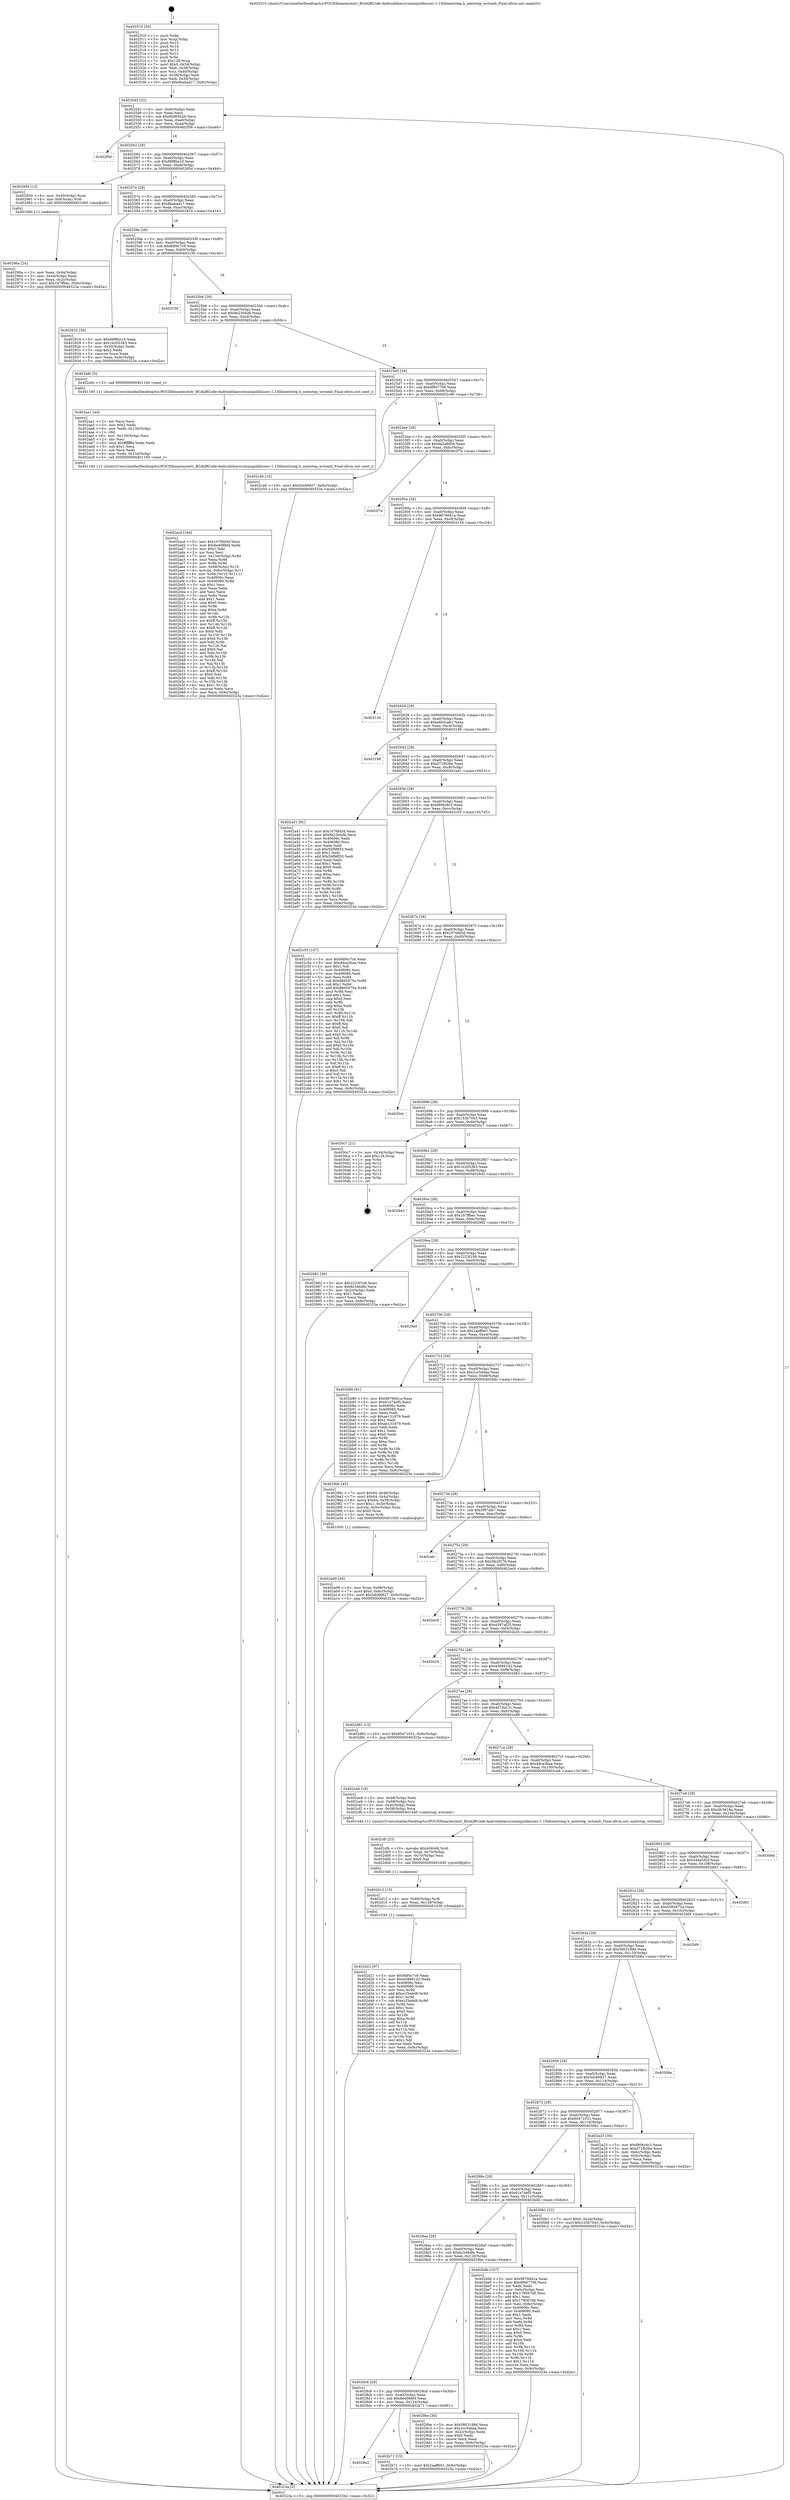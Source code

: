 digraph "0x402510" {
  label = "0x402510 (/mnt/c/Users/mathe/Desktop/tcc/POCII/binaries/extr_BGAQRCode-Androidzbarsrcmainjnilibiconv-1.15libnextstep.h_nextstep_wctomb_Final-ollvm.out::main(0))"
  labelloc = "t"
  node[shape=record]

  Entry [label="",width=0.3,height=0.3,shape=circle,fillcolor=black,style=filled]
  "0x402542" [label="{
     0x402542 [32]\l
     | [instrs]\l
     &nbsp;&nbsp;0x402542 \<+6\>: mov -0x9c(%rbp),%eax\l
     &nbsp;&nbsp;0x402548 \<+2\>: mov %eax,%ecx\l
     &nbsp;&nbsp;0x40254a \<+6\>: sub $0x80d65b26,%ecx\l
     &nbsp;&nbsp;0x402550 \<+6\>: mov %eax,-0xa0(%rbp)\l
     &nbsp;&nbsp;0x402556 \<+6\>: mov %ecx,-0xa4(%rbp)\l
     &nbsp;&nbsp;0x40255c \<+6\>: je 0000000000402f56 \<main+0xa46\>\l
  }"]
  "0x402f56" [label="{
     0x402f56\l
  }", style=dashed]
  "0x402562" [label="{
     0x402562 [28]\l
     | [instrs]\l
     &nbsp;&nbsp;0x402562 \<+5\>: jmp 0000000000402567 \<main+0x57\>\l
     &nbsp;&nbsp;0x402567 \<+6\>: mov -0xa0(%rbp),%eax\l
     &nbsp;&nbsp;0x40256d \<+5\>: sub $0x88f8be10,%eax\l
     &nbsp;&nbsp;0x402572 \<+6\>: mov %eax,-0xa8(%rbp)\l
     &nbsp;&nbsp;0x402578 \<+6\>: je 000000000040295d \<main+0x44d\>\l
  }"]
  Exit [label="",width=0.3,height=0.3,shape=circle,fillcolor=black,style=filled,peripheries=2]
  "0x40295d" [label="{
     0x40295d [13]\l
     | [instrs]\l
     &nbsp;&nbsp;0x40295d \<+4\>: mov -0x40(%rbp),%rax\l
     &nbsp;&nbsp;0x402961 \<+4\>: mov 0x8(%rax),%rdi\l
     &nbsp;&nbsp;0x402965 \<+5\>: call 0000000000401060 \<atoi@plt\>\l
     | [calls]\l
     &nbsp;&nbsp;0x401060 \{1\} (unknown)\l
  }"]
  "0x40257e" [label="{
     0x40257e [28]\l
     | [instrs]\l
     &nbsp;&nbsp;0x40257e \<+5\>: jmp 0000000000402583 \<main+0x73\>\l
     &nbsp;&nbsp;0x402583 \<+6\>: mov -0xa0(%rbp),%eax\l
     &nbsp;&nbsp;0x402589 \<+5\>: sub $0x8babad17,%eax\l
     &nbsp;&nbsp;0x40258e \<+6\>: mov %eax,-0xac(%rbp)\l
     &nbsp;&nbsp;0x402594 \<+6\>: je 0000000000402924 \<main+0x414\>\l
  }"]
  "0x402d21" [label="{
     0x402d21 [97]\l
     | [instrs]\l
     &nbsp;&nbsp;0x402d21 \<+5\>: mov $0x8df4c7c9,%eax\l
     &nbsp;&nbsp;0x402d26 \<+5\>: mov $0x45889142,%edx\l
     &nbsp;&nbsp;0x402d2b \<+7\>: mov 0x40606c,%esi\l
     &nbsp;&nbsp;0x402d32 \<+8\>: mov 0x406080,%r8d\l
     &nbsp;&nbsp;0x402d3a \<+3\>: mov %esi,%r9d\l
     &nbsp;&nbsp;0x402d3d \<+7\>: add $0xe1f3a6d8,%r9d\l
     &nbsp;&nbsp;0x402d44 \<+4\>: sub $0x1,%r9d\l
     &nbsp;&nbsp;0x402d48 \<+7\>: sub $0xe1f3a6d8,%r9d\l
     &nbsp;&nbsp;0x402d4f \<+4\>: imul %r9d,%esi\l
     &nbsp;&nbsp;0x402d53 \<+3\>: and $0x1,%esi\l
     &nbsp;&nbsp;0x402d56 \<+3\>: cmp $0x0,%esi\l
     &nbsp;&nbsp;0x402d59 \<+4\>: sete %r10b\l
     &nbsp;&nbsp;0x402d5d \<+4\>: cmp $0xa,%r8d\l
     &nbsp;&nbsp;0x402d61 \<+4\>: setl %r11b\l
     &nbsp;&nbsp;0x402d65 \<+3\>: mov %r10b,%bl\l
     &nbsp;&nbsp;0x402d68 \<+3\>: and %r11b,%bl\l
     &nbsp;&nbsp;0x402d6b \<+3\>: xor %r11b,%r10b\l
     &nbsp;&nbsp;0x402d6e \<+3\>: or %r10b,%bl\l
     &nbsp;&nbsp;0x402d71 \<+3\>: test $0x1,%bl\l
     &nbsp;&nbsp;0x402d74 \<+3\>: cmovne %edx,%eax\l
     &nbsp;&nbsp;0x402d77 \<+6\>: mov %eax,-0x9c(%rbp)\l
     &nbsp;&nbsp;0x402d7d \<+5\>: jmp 000000000040323a \<main+0xd2a\>\l
  }"]
  "0x402924" [label="{
     0x402924 [30]\l
     | [instrs]\l
     &nbsp;&nbsp;0x402924 \<+5\>: mov $0x88f8be10,%eax\l
     &nbsp;&nbsp;0x402929 \<+5\>: mov $0x1b205383,%ecx\l
     &nbsp;&nbsp;0x40292e \<+3\>: mov -0x30(%rbp),%edx\l
     &nbsp;&nbsp;0x402931 \<+3\>: cmp $0x2,%edx\l
     &nbsp;&nbsp;0x402934 \<+3\>: cmovne %ecx,%eax\l
     &nbsp;&nbsp;0x402937 \<+6\>: mov %eax,-0x9c(%rbp)\l
     &nbsp;&nbsp;0x40293d \<+5\>: jmp 000000000040323a \<main+0xd2a\>\l
  }"]
  "0x40259a" [label="{
     0x40259a [28]\l
     | [instrs]\l
     &nbsp;&nbsp;0x40259a \<+5\>: jmp 000000000040259f \<main+0x8f\>\l
     &nbsp;&nbsp;0x40259f \<+6\>: mov -0xa0(%rbp),%eax\l
     &nbsp;&nbsp;0x4025a5 \<+5\>: sub $0x8df4c7c9,%eax\l
     &nbsp;&nbsp;0x4025aa \<+6\>: mov %eax,-0xb0(%rbp)\l
     &nbsp;&nbsp;0x4025b0 \<+6\>: je 0000000000403150 \<main+0xc40\>\l
  }"]
  "0x40323a" [label="{
     0x40323a [5]\l
     | [instrs]\l
     &nbsp;&nbsp;0x40323a \<+5\>: jmp 0000000000402542 \<main+0x32\>\l
  }"]
  "0x402510" [label="{
     0x402510 [50]\l
     | [instrs]\l
     &nbsp;&nbsp;0x402510 \<+1\>: push %rbp\l
     &nbsp;&nbsp;0x402511 \<+3\>: mov %rsp,%rbp\l
     &nbsp;&nbsp;0x402514 \<+2\>: push %r15\l
     &nbsp;&nbsp;0x402516 \<+2\>: push %r14\l
     &nbsp;&nbsp;0x402518 \<+2\>: push %r13\l
     &nbsp;&nbsp;0x40251a \<+2\>: push %r12\l
     &nbsp;&nbsp;0x40251c \<+1\>: push %rbx\l
     &nbsp;&nbsp;0x40251d \<+7\>: sub $0x128,%rsp\l
     &nbsp;&nbsp;0x402524 \<+7\>: movl $0x0,-0x34(%rbp)\l
     &nbsp;&nbsp;0x40252b \<+3\>: mov %edi,-0x38(%rbp)\l
     &nbsp;&nbsp;0x40252e \<+4\>: mov %rsi,-0x40(%rbp)\l
     &nbsp;&nbsp;0x402532 \<+3\>: mov -0x38(%rbp),%edi\l
     &nbsp;&nbsp;0x402535 \<+3\>: mov %edi,-0x30(%rbp)\l
     &nbsp;&nbsp;0x402538 \<+10\>: movl $0x8babad17,-0x9c(%rbp)\l
  }"]
  "0x40296a" [label="{
     0x40296a [24]\l
     | [instrs]\l
     &nbsp;&nbsp;0x40296a \<+3\>: mov %eax,-0x44(%rbp)\l
     &nbsp;&nbsp;0x40296d \<+3\>: mov -0x44(%rbp),%eax\l
     &nbsp;&nbsp;0x402970 \<+3\>: mov %eax,-0x2c(%rbp)\l
     &nbsp;&nbsp;0x402973 \<+10\>: movl $0x1b7ffbec,-0x9c(%rbp)\l
     &nbsp;&nbsp;0x40297d \<+5\>: jmp 000000000040323a \<main+0xd2a\>\l
  }"]
  "0x402d12" [label="{
     0x402d12 [15]\l
     | [instrs]\l
     &nbsp;&nbsp;0x402d12 \<+4\>: mov -0x68(%rbp),%rdi\l
     &nbsp;&nbsp;0x402d16 \<+6\>: mov %eax,-0x138(%rbp)\l
     &nbsp;&nbsp;0x402d1c \<+5\>: call 0000000000401030 \<free@plt\>\l
     | [calls]\l
     &nbsp;&nbsp;0x401030 \{1\} (unknown)\l
  }"]
  "0x403150" [label="{
     0x403150\l
  }", style=dashed]
  "0x4025b6" [label="{
     0x4025b6 [28]\l
     | [instrs]\l
     &nbsp;&nbsp;0x4025b6 \<+5\>: jmp 00000000004025bb \<main+0xab\>\l
     &nbsp;&nbsp;0x4025bb \<+6\>: mov -0xa0(%rbp),%eax\l
     &nbsp;&nbsp;0x4025c1 \<+5\>: sub $0x8e2304db,%eax\l
     &nbsp;&nbsp;0x4025c6 \<+6\>: mov %eax,-0xb4(%rbp)\l
     &nbsp;&nbsp;0x4025cc \<+6\>: je 0000000000402a9c \<main+0x58c\>\l
  }"]
  "0x402cfb" [label="{
     0x402cfb [23]\l
     | [instrs]\l
     &nbsp;&nbsp;0x402cfb \<+10\>: movabs $0x4040d6,%rdi\l
     &nbsp;&nbsp;0x402d05 \<+3\>: mov %eax,-0x70(%rbp)\l
     &nbsp;&nbsp;0x402d08 \<+3\>: mov -0x70(%rbp),%esi\l
     &nbsp;&nbsp;0x402d0b \<+2\>: mov $0x0,%al\l
     &nbsp;&nbsp;0x402d0d \<+5\>: call 0000000000401040 \<printf@plt\>\l
     | [calls]\l
     &nbsp;&nbsp;0x401040 \{1\} (unknown)\l
  }"]
  "0x402a9c" [label="{
     0x402a9c [5]\l
     | [instrs]\l
     &nbsp;&nbsp;0x402a9c \<+5\>: call 0000000000401160 \<next_i\>\l
     | [calls]\l
     &nbsp;&nbsp;0x401160 \{1\} (/mnt/c/Users/mathe/Desktop/tcc/POCII/binaries/extr_BGAQRCode-Androidzbarsrcmainjnilibiconv-1.15libnextstep.h_nextstep_wctomb_Final-ollvm.out::next_i)\l
  }"]
  "0x4025d2" [label="{
     0x4025d2 [28]\l
     | [instrs]\l
     &nbsp;&nbsp;0x4025d2 \<+5\>: jmp 00000000004025d7 \<main+0xc7\>\l
     &nbsp;&nbsp;0x4025d7 \<+6\>: mov -0xa0(%rbp),%eax\l
     &nbsp;&nbsp;0x4025dd \<+5\>: sub $0x8f9d7706,%eax\l
     &nbsp;&nbsp;0x4025e2 \<+6\>: mov %eax,-0xb8(%rbp)\l
     &nbsp;&nbsp;0x4025e8 \<+6\>: je 0000000000402c46 \<main+0x736\>\l
  }"]
  "0x4028e2" [label="{
     0x4028e2\l
  }", style=dashed]
  "0x402c46" [label="{
     0x402c46 [15]\l
     | [instrs]\l
     &nbsp;&nbsp;0x402c46 \<+10\>: movl $0x5dc66827,-0x9c(%rbp)\l
     &nbsp;&nbsp;0x402c50 \<+5\>: jmp 000000000040323a \<main+0xd2a\>\l
  }"]
  "0x4025ee" [label="{
     0x4025ee [28]\l
     | [instrs]\l
     &nbsp;&nbsp;0x4025ee \<+5\>: jmp 00000000004025f3 \<main+0xe3\>\l
     &nbsp;&nbsp;0x4025f3 \<+6\>: mov -0xa0(%rbp),%eax\l
     &nbsp;&nbsp;0x4025f9 \<+5\>: sub $0x942a8950,%eax\l
     &nbsp;&nbsp;0x4025fe \<+6\>: mov %eax,-0xbc(%rbp)\l
     &nbsp;&nbsp;0x402604 \<+6\>: je 0000000000402f7e \<main+0xa6e\>\l
  }"]
  "0x402b71" [label="{
     0x402b71 [15]\l
     | [instrs]\l
     &nbsp;&nbsp;0x402b71 \<+10\>: movl $0x2aaffb01,-0x9c(%rbp)\l
     &nbsp;&nbsp;0x402b7b \<+5\>: jmp 000000000040323a \<main+0xd2a\>\l
  }"]
  "0x402f7e" [label="{
     0x402f7e\l
  }", style=dashed]
  "0x40260a" [label="{
     0x40260a [28]\l
     | [instrs]\l
     &nbsp;&nbsp;0x40260a \<+5\>: jmp 000000000040260f \<main+0xff\>\l
     &nbsp;&nbsp;0x40260f \<+6\>: mov -0xa0(%rbp),%eax\l
     &nbsp;&nbsp;0x402615 \<+5\>: sub $0x9879d41a,%eax\l
     &nbsp;&nbsp;0x40261a \<+6\>: mov %eax,-0xc0(%rbp)\l
     &nbsp;&nbsp;0x402620 \<+6\>: je 0000000000403134 \<main+0xc24\>\l
  }"]
  "0x402acd" [label="{
     0x402acd [164]\l
     | [instrs]\l
     &nbsp;&nbsp;0x402acd \<+5\>: mov $0x1076fd3d,%ecx\l
     &nbsp;&nbsp;0x402ad2 \<+5\>: mov $0x6e408fd4,%edx\l
     &nbsp;&nbsp;0x402ad7 \<+3\>: mov $0x1,%dil\l
     &nbsp;&nbsp;0x402ada \<+2\>: xor %esi,%esi\l
     &nbsp;&nbsp;0x402adc \<+7\>: mov -0x134(%rbp),%r8d\l
     &nbsp;&nbsp;0x402ae3 \<+4\>: imul %eax,%r8d\l
     &nbsp;&nbsp;0x402ae7 \<+3\>: mov %r8b,%r9b\l
     &nbsp;&nbsp;0x402aea \<+4\>: mov -0x68(%rbp),%r10\l
     &nbsp;&nbsp;0x402aee \<+4\>: movslq -0x6c(%rbp),%r11\l
     &nbsp;&nbsp;0x402af2 \<+4\>: mov %r9b,(%r10,%r11,1)\l
     &nbsp;&nbsp;0x402af6 \<+7\>: mov 0x40606c,%eax\l
     &nbsp;&nbsp;0x402afd \<+8\>: mov 0x406080,%r8d\l
     &nbsp;&nbsp;0x402b05 \<+3\>: sub $0x1,%esi\l
     &nbsp;&nbsp;0x402b08 \<+2\>: mov %eax,%ebx\l
     &nbsp;&nbsp;0x402b0a \<+2\>: add %esi,%ebx\l
     &nbsp;&nbsp;0x402b0c \<+3\>: imul %ebx,%eax\l
     &nbsp;&nbsp;0x402b0f \<+3\>: and $0x1,%eax\l
     &nbsp;&nbsp;0x402b12 \<+3\>: cmp $0x0,%eax\l
     &nbsp;&nbsp;0x402b15 \<+4\>: sete %r9b\l
     &nbsp;&nbsp;0x402b19 \<+4\>: cmp $0xa,%r8d\l
     &nbsp;&nbsp;0x402b1d \<+4\>: setl %r14b\l
     &nbsp;&nbsp;0x402b21 \<+3\>: mov %r9b,%r15b\l
     &nbsp;&nbsp;0x402b24 \<+4\>: xor $0xff,%r15b\l
     &nbsp;&nbsp;0x402b28 \<+3\>: mov %r14b,%r12b\l
     &nbsp;&nbsp;0x402b2b \<+4\>: xor $0xff,%r12b\l
     &nbsp;&nbsp;0x402b2f \<+4\>: xor $0x0,%dil\l
     &nbsp;&nbsp;0x402b33 \<+3\>: mov %r15b,%r13b\l
     &nbsp;&nbsp;0x402b36 \<+4\>: and $0x0,%r13b\l
     &nbsp;&nbsp;0x402b3a \<+3\>: and %dil,%r9b\l
     &nbsp;&nbsp;0x402b3d \<+3\>: mov %r12b,%al\l
     &nbsp;&nbsp;0x402b40 \<+2\>: and $0x0,%al\l
     &nbsp;&nbsp;0x402b42 \<+3\>: and %dil,%r14b\l
     &nbsp;&nbsp;0x402b45 \<+3\>: or %r9b,%r13b\l
     &nbsp;&nbsp;0x402b48 \<+3\>: or %r14b,%al\l
     &nbsp;&nbsp;0x402b4b \<+3\>: xor %al,%r13b\l
     &nbsp;&nbsp;0x402b4e \<+3\>: or %r12b,%r15b\l
     &nbsp;&nbsp;0x402b51 \<+4\>: xor $0xff,%r15b\l
     &nbsp;&nbsp;0x402b55 \<+4\>: or $0x0,%dil\l
     &nbsp;&nbsp;0x402b59 \<+3\>: and %dil,%r15b\l
     &nbsp;&nbsp;0x402b5c \<+3\>: or %r15b,%r13b\l
     &nbsp;&nbsp;0x402b5f \<+4\>: test $0x1,%r13b\l
     &nbsp;&nbsp;0x402b63 \<+3\>: cmovne %edx,%ecx\l
     &nbsp;&nbsp;0x402b66 \<+6\>: mov %ecx,-0x9c(%rbp)\l
     &nbsp;&nbsp;0x402b6c \<+5\>: jmp 000000000040323a \<main+0xd2a\>\l
  }"]
  "0x403134" [label="{
     0x403134\l
  }", style=dashed]
  "0x402626" [label="{
     0x402626 [28]\l
     | [instrs]\l
     &nbsp;&nbsp;0x402626 \<+5\>: jmp 000000000040262b \<main+0x11b\>\l
     &nbsp;&nbsp;0x40262b \<+6\>: mov -0xa0(%rbp),%eax\l
     &nbsp;&nbsp;0x402631 \<+5\>: sub $0xa6b5cab1,%eax\l
     &nbsp;&nbsp;0x402636 \<+6\>: mov %eax,-0xc4(%rbp)\l
     &nbsp;&nbsp;0x40263c \<+6\>: je 0000000000403198 \<main+0xc88\>\l
  }"]
  "0x402aa1" [label="{
     0x402aa1 [44]\l
     | [instrs]\l
     &nbsp;&nbsp;0x402aa1 \<+2\>: xor %ecx,%ecx\l
     &nbsp;&nbsp;0x402aa3 \<+5\>: mov $0x2,%edx\l
     &nbsp;&nbsp;0x402aa8 \<+6\>: mov %edx,-0x130(%rbp)\l
     &nbsp;&nbsp;0x402aae \<+1\>: cltd\l
     &nbsp;&nbsp;0x402aaf \<+6\>: mov -0x130(%rbp),%esi\l
     &nbsp;&nbsp;0x402ab5 \<+2\>: idiv %esi\l
     &nbsp;&nbsp;0x402ab7 \<+6\>: imul $0xfffffffe,%edx,%edx\l
     &nbsp;&nbsp;0x402abd \<+3\>: sub $0x1,%ecx\l
     &nbsp;&nbsp;0x402ac0 \<+2\>: sub %ecx,%edx\l
     &nbsp;&nbsp;0x402ac2 \<+6\>: mov %edx,-0x134(%rbp)\l
     &nbsp;&nbsp;0x402ac8 \<+5\>: call 0000000000401160 \<next_i\>\l
     | [calls]\l
     &nbsp;&nbsp;0x401160 \{1\} (/mnt/c/Users/mathe/Desktop/tcc/POCII/binaries/extr_BGAQRCode-Androidzbarsrcmainjnilibiconv-1.15libnextstep.h_nextstep_wctomb_Final-ollvm.out::next_i)\l
  }"]
  "0x403198" [label="{
     0x403198\l
  }", style=dashed]
  "0x402642" [label="{
     0x402642 [28]\l
     | [instrs]\l
     &nbsp;&nbsp;0x402642 \<+5\>: jmp 0000000000402647 \<main+0x137\>\l
     &nbsp;&nbsp;0x402647 \<+6\>: mov -0xa0(%rbp),%eax\l
     &nbsp;&nbsp;0x40264d \<+5\>: sub $0xd71fb3be,%eax\l
     &nbsp;&nbsp;0x402652 \<+6\>: mov %eax,-0xc8(%rbp)\l
     &nbsp;&nbsp;0x402658 \<+6\>: je 0000000000402a41 \<main+0x531\>\l
  }"]
  "0x402a09" [label="{
     0x402a09 [26]\l
     | [instrs]\l
     &nbsp;&nbsp;0x402a09 \<+4\>: mov %rax,-0x68(%rbp)\l
     &nbsp;&nbsp;0x402a0d \<+7\>: movl $0x0,-0x6c(%rbp)\l
     &nbsp;&nbsp;0x402a14 \<+10\>: movl $0x5dc66827,-0x9c(%rbp)\l
     &nbsp;&nbsp;0x402a1e \<+5\>: jmp 000000000040323a \<main+0xd2a\>\l
  }"]
  "0x402a41" [label="{
     0x402a41 [91]\l
     | [instrs]\l
     &nbsp;&nbsp;0x402a41 \<+5\>: mov $0x1076fd3d,%eax\l
     &nbsp;&nbsp;0x402a46 \<+5\>: mov $0x8e2304db,%ecx\l
     &nbsp;&nbsp;0x402a4b \<+7\>: mov 0x40606c,%edx\l
     &nbsp;&nbsp;0x402a52 \<+7\>: mov 0x406080,%esi\l
     &nbsp;&nbsp;0x402a59 \<+2\>: mov %edx,%edi\l
     &nbsp;&nbsp;0x402a5b \<+6\>: sub $0x5bf98f33,%edi\l
     &nbsp;&nbsp;0x402a61 \<+3\>: sub $0x1,%edi\l
     &nbsp;&nbsp;0x402a64 \<+6\>: add $0x5bf98f33,%edi\l
     &nbsp;&nbsp;0x402a6a \<+3\>: imul %edi,%edx\l
     &nbsp;&nbsp;0x402a6d \<+3\>: and $0x1,%edx\l
     &nbsp;&nbsp;0x402a70 \<+3\>: cmp $0x0,%edx\l
     &nbsp;&nbsp;0x402a73 \<+4\>: sete %r8b\l
     &nbsp;&nbsp;0x402a77 \<+3\>: cmp $0xa,%esi\l
     &nbsp;&nbsp;0x402a7a \<+4\>: setl %r9b\l
     &nbsp;&nbsp;0x402a7e \<+3\>: mov %r8b,%r10b\l
     &nbsp;&nbsp;0x402a81 \<+3\>: and %r9b,%r10b\l
     &nbsp;&nbsp;0x402a84 \<+3\>: xor %r9b,%r8b\l
     &nbsp;&nbsp;0x402a87 \<+3\>: or %r8b,%r10b\l
     &nbsp;&nbsp;0x402a8a \<+4\>: test $0x1,%r10b\l
     &nbsp;&nbsp;0x402a8e \<+3\>: cmovne %ecx,%eax\l
     &nbsp;&nbsp;0x402a91 \<+6\>: mov %eax,-0x9c(%rbp)\l
     &nbsp;&nbsp;0x402a97 \<+5\>: jmp 000000000040323a \<main+0xd2a\>\l
  }"]
  "0x40265e" [label="{
     0x40265e [28]\l
     | [instrs]\l
     &nbsp;&nbsp;0x40265e \<+5\>: jmp 0000000000402663 \<main+0x153\>\l
     &nbsp;&nbsp;0x402663 \<+6\>: mov -0xa0(%rbp),%eax\l
     &nbsp;&nbsp;0x402669 \<+5\>: sub $0xf806c6c3,%eax\l
     &nbsp;&nbsp;0x40266e \<+6\>: mov %eax,-0xcc(%rbp)\l
     &nbsp;&nbsp;0x402674 \<+6\>: je 0000000000402c55 \<main+0x745\>\l
  }"]
  "0x4028c6" [label="{
     0x4028c6 [28]\l
     | [instrs]\l
     &nbsp;&nbsp;0x4028c6 \<+5\>: jmp 00000000004028cb \<main+0x3bb\>\l
     &nbsp;&nbsp;0x4028cb \<+6\>: mov -0xa0(%rbp),%eax\l
     &nbsp;&nbsp;0x4028d1 \<+5\>: sub $0x6e408fd4,%eax\l
     &nbsp;&nbsp;0x4028d6 \<+6\>: mov %eax,-0x124(%rbp)\l
     &nbsp;&nbsp;0x4028dc \<+6\>: je 0000000000402b71 \<main+0x661\>\l
  }"]
  "0x402c55" [label="{
     0x402c55 [147]\l
     | [instrs]\l
     &nbsp;&nbsp;0x402c55 \<+5\>: mov $0x8df4c7c9,%eax\l
     &nbsp;&nbsp;0x402c5a \<+5\>: mov $0x4dca3baa,%ecx\l
     &nbsp;&nbsp;0x402c5f \<+2\>: mov $0x1,%dl\l
     &nbsp;&nbsp;0x402c61 \<+7\>: mov 0x40606c,%esi\l
     &nbsp;&nbsp;0x402c68 \<+7\>: mov 0x406080,%edi\l
     &nbsp;&nbsp;0x402c6f \<+3\>: mov %esi,%r8d\l
     &nbsp;&nbsp;0x402c72 \<+7\>: sub $0x88d5975a,%r8d\l
     &nbsp;&nbsp;0x402c79 \<+4\>: sub $0x1,%r8d\l
     &nbsp;&nbsp;0x402c7d \<+7\>: add $0x88d5975a,%r8d\l
     &nbsp;&nbsp;0x402c84 \<+4\>: imul %r8d,%esi\l
     &nbsp;&nbsp;0x402c88 \<+3\>: and $0x1,%esi\l
     &nbsp;&nbsp;0x402c8b \<+3\>: cmp $0x0,%esi\l
     &nbsp;&nbsp;0x402c8e \<+4\>: sete %r9b\l
     &nbsp;&nbsp;0x402c92 \<+3\>: cmp $0xa,%edi\l
     &nbsp;&nbsp;0x402c95 \<+4\>: setl %r10b\l
     &nbsp;&nbsp;0x402c99 \<+3\>: mov %r9b,%r11b\l
     &nbsp;&nbsp;0x402c9c \<+4\>: xor $0xff,%r11b\l
     &nbsp;&nbsp;0x402ca0 \<+3\>: mov %r10b,%bl\l
     &nbsp;&nbsp;0x402ca3 \<+3\>: xor $0xff,%bl\l
     &nbsp;&nbsp;0x402ca6 \<+3\>: xor $0x0,%dl\l
     &nbsp;&nbsp;0x402ca9 \<+3\>: mov %r11b,%r14b\l
     &nbsp;&nbsp;0x402cac \<+4\>: and $0x0,%r14b\l
     &nbsp;&nbsp;0x402cb0 \<+3\>: and %dl,%r9b\l
     &nbsp;&nbsp;0x402cb3 \<+3\>: mov %bl,%r15b\l
     &nbsp;&nbsp;0x402cb6 \<+4\>: and $0x0,%r15b\l
     &nbsp;&nbsp;0x402cba \<+3\>: and %dl,%r10b\l
     &nbsp;&nbsp;0x402cbd \<+3\>: or %r9b,%r14b\l
     &nbsp;&nbsp;0x402cc0 \<+3\>: or %r10b,%r15b\l
     &nbsp;&nbsp;0x402cc3 \<+3\>: xor %r15b,%r14b\l
     &nbsp;&nbsp;0x402cc6 \<+3\>: or %bl,%r11b\l
     &nbsp;&nbsp;0x402cc9 \<+4\>: xor $0xff,%r11b\l
     &nbsp;&nbsp;0x402ccd \<+3\>: or $0x0,%dl\l
     &nbsp;&nbsp;0x402cd0 \<+3\>: and %dl,%r11b\l
     &nbsp;&nbsp;0x402cd3 \<+3\>: or %r11b,%r14b\l
     &nbsp;&nbsp;0x402cd6 \<+4\>: test $0x1,%r14b\l
     &nbsp;&nbsp;0x402cda \<+3\>: cmovne %ecx,%eax\l
     &nbsp;&nbsp;0x402cdd \<+6\>: mov %eax,-0x9c(%rbp)\l
     &nbsp;&nbsp;0x402ce3 \<+5\>: jmp 000000000040323a \<main+0xd2a\>\l
  }"]
  "0x40267a" [label="{
     0x40267a [28]\l
     | [instrs]\l
     &nbsp;&nbsp;0x40267a \<+5\>: jmp 000000000040267f \<main+0x16f\>\l
     &nbsp;&nbsp;0x40267f \<+6\>: mov -0xa0(%rbp),%eax\l
     &nbsp;&nbsp;0x402685 \<+5\>: sub $0x1076fd3d,%eax\l
     &nbsp;&nbsp;0x40268a \<+6\>: mov %eax,-0xd0(%rbp)\l
     &nbsp;&nbsp;0x402690 \<+6\>: je 00000000004030dc \<main+0xbcc\>\l
  }"]
  "0x4029be" [label="{
     0x4029be [30]\l
     | [instrs]\l
     &nbsp;&nbsp;0x4029be \<+5\>: mov $0x5803188d,%eax\l
     &nbsp;&nbsp;0x4029c3 \<+5\>: mov $0x2cc5ddaa,%ecx\l
     &nbsp;&nbsp;0x4029c8 \<+3\>: mov -0x2c(%rbp),%edx\l
     &nbsp;&nbsp;0x4029cb \<+3\>: cmp $0x0,%edx\l
     &nbsp;&nbsp;0x4029ce \<+3\>: cmove %ecx,%eax\l
     &nbsp;&nbsp;0x4029d1 \<+6\>: mov %eax,-0x9c(%rbp)\l
     &nbsp;&nbsp;0x4029d7 \<+5\>: jmp 000000000040323a \<main+0xd2a\>\l
  }"]
  "0x4030dc" [label="{
     0x4030dc\l
  }", style=dashed]
  "0x402696" [label="{
     0x402696 [28]\l
     | [instrs]\l
     &nbsp;&nbsp;0x402696 \<+5\>: jmp 000000000040269b \<main+0x18b\>\l
     &nbsp;&nbsp;0x40269b \<+6\>: mov -0xa0(%rbp),%eax\l
     &nbsp;&nbsp;0x4026a1 \<+5\>: sub $0x153b7043,%eax\l
     &nbsp;&nbsp;0x4026a6 \<+6\>: mov %eax,-0xd4(%rbp)\l
     &nbsp;&nbsp;0x4026ac \<+6\>: je 00000000004030c7 \<main+0xbb7\>\l
  }"]
  "0x4028aa" [label="{
     0x4028aa [28]\l
     | [instrs]\l
     &nbsp;&nbsp;0x4028aa \<+5\>: jmp 00000000004028af \<main+0x39f\>\l
     &nbsp;&nbsp;0x4028af \<+6\>: mov -0xa0(%rbp),%eax\l
     &nbsp;&nbsp;0x4028b5 \<+5\>: sub $0x6c346dfe,%eax\l
     &nbsp;&nbsp;0x4028ba \<+6\>: mov %eax,-0x120(%rbp)\l
     &nbsp;&nbsp;0x4028c0 \<+6\>: je 00000000004029be \<main+0x4ae\>\l
  }"]
  "0x4030c7" [label="{
     0x4030c7 [21]\l
     | [instrs]\l
     &nbsp;&nbsp;0x4030c7 \<+3\>: mov -0x34(%rbp),%eax\l
     &nbsp;&nbsp;0x4030ca \<+7\>: add $0x128,%rsp\l
     &nbsp;&nbsp;0x4030d1 \<+1\>: pop %rbx\l
     &nbsp;&nbsp;0x4030d2 \<+2\>: pop %r12\l
     &nbsp;&nbsp;0x4030d4 \<+2\>: pop %r13\l
     &nbsp;&nbsp;0x4030d6 \<+2\>: pop %r14\l
     &nbsp;&nbsp;0x4030d8 \<+2\>: pop %r15\l
     &nbsp;&nbsp;0x4030da \<+1\>: pop %rbp\l
     &nbsp;&nbsp;0x4030db \<+1\>: ret\l
  }"]
  "0x4026b2" [label="{
     0x4026b2 [28]\l
     | [instrs]\l
     &nbsp;&nbsp;0x4026b2 \<+5\>: jmp 00000000004026b7 \<main+0x1a7\>\l
     &nbsp;&nbsp;0x4026b7 \<+6\>: mov -0xa0(%rbp),%eax\l
     &nbsp;&nbsp;0x4026bd \<+5\>: sub $0x1b205383,%eax\l
     &nbsp;&nbsp;0x4026c2 \<+6\>: mov %eax,-0xd8(%rbp)\l
     &nbsp;&nbsp;0x4026c8 \<+6\>: je 0000000000402942 \<main+0x432\>\l
  }"]
  "0x402bdb" [label="{
     0x402bdb [107]\l
     | [instrs]\l
     &nbsp;&nbsp;0x402bdb \<+5\>: mov $0x9879d41a,%eax\l
     &nbsp;&nbsp;0x402be0 \<+5\>: mov $0x8f9d7706,%ecx\l
     &nbsp;&nbsp;0x402be5 \<+2\>: xor %edx,%edx\l
     &nbsp;&nbsp;0x402be7 \<+3\>: mov -0x6c(%rbp),%esi\l
     &nbsp;&nbsp;0x402bea \<+6\>: sub $0x178567d6,%esi\l
     &nbsp;&nbsp;0x402bf0 \<+3\>: add $0x1,%esi\l
     &nbsp;&nbsp;0x402bf3 \<+6\>: add $0x178567d6,%esi\l
     &nbsp;&nbsp;0x402bf9 \<+3\>: mov %esi,-0x6c(%rbp)\l
     &nbsp;&nbsp;0x402bfc \<+7\>: mov 0x40606c,%esi\l
     &nbsp;&nbsp;0x402c03 \<+7\>: mov 0x406080,%edi\l
     &nbsp;&nbsp;0x402c0a \<+3\>: sub $0x1,%edx\l
     &nbsp;&nbsp;0x402c0d \<+3\>: mov %esi,%r8d\l
     &nbsp;&nbsp;0x402c10 \<+3\>: add %edx,%r8d\l
     &nbsp;&nbsp;0x402c13 \<+4\>: imul %r8d,%esi\l
     &nbsp;&nbsp;0x402c17 \<+3\>: and $0x1,%esi\l
     &nbsp;&nbsp;0x402c1a \<+3\>: cmp $0x0,%esi\l
     &nbsp;&nbsp;0x402c1d \<+4\>: sete %r9b\l
     &nbsp;&nbsp;0x402c21 \<+3\>: cmp $0xa,%edi\l
     &nbsp;&nbsp;0x402c24 \<+4\>: setl %r10b\l
     &nbsp;&nbsp;0x402c28 \<+3\>: mov %r9b,%r11b\l
     &nbsp;&nbsp;0x402c2b \<+3\>: and %r10b,%r11b\l
     &nbsp;&nbsp;0x402c2e \<+3\>: xor %r10b,%r9b\l
     &nbsp;&nbsp;0x402c31 \<+3\>: or %r9b,%r11b\l
     &nbsp;&nbsp;0x402c34 \<+4\>: test $0x1,%r11b\l
     &nbsp;&nbsp;0x402c38 \<+3\>: cmovne %ecx,%eax\l
     &nbsp;&nbsp;0x402c3b \<+6\>: mov %eax,-0x9c(%rbp)\l
     &nbsp;&nbsp;0x402c41 \<+5\>: jmp 000000000040323a \<main+0xd2a\>\l
  }"]
  "0x402942" [label="{
     0x402942\l
  }", style=dashed]
  "0x4026ce" [label="{
     0x4026ce [28]\l
     | [instrs]\l
     &nbsp;&nbsp;0x4026ce \<+5\>: jmp 00000000004026d3 \<main+0x1c3\>\l
     &nbsp;&nbsp;0x4026d3 \<+6\>: mov -0xa0(%rbp),%eax\l
     &nbsp;&nbsp;0x4026d9 \<+5\>: sub $0x1b7ffbec,%eax\l
     &nbsp;&nbsp;0x4026de \<+6\>: mov %eax,-0xdc(%rbp)\l
     &nbsp;&nbsp;0x4026e4 \<+6\>: je 0000000000402982 \<main+0x472\>\l
  }"]
  "0x40288e" [label="{
     0x40288e [28]\l
     | [instrs]\l
     &nbsp;&nbsp;0x40288e \<+5\>: jmp 0000000000402893 \<main+0x383\>\l
     &nbsp;&nbsp;0x402893 \<+6\>: mov -0xa0(%rbp),%eax\l
     &nbsp;&nbsp;0x402899 \<+5\>: sub $0x61e74ef5,%eax\l
     &nbsp;&nbsp;0x40289e \<+6\>: mov %eax,-0x11c(%rbp)\l
     &nbsp;&nbsp;0x4028a4 \<+6\>: je 0000000000402bdb \<main+0x6cb\>\l
  }"]
  "0x402982" [label="{
     0x402982 [30]\l
     | [instrs]\l
     &nbsp;&nbsp;0x402982 \<+5\>: mov $0x2223f108,%eax\l
     &nbsp;&nbsp;0x402987 \<+5\>: mov $0x6c346dfe,%ecx\l
     &nbsp;&nbsp;0x40298c \<+3\>: mov -0x2c(%rbp),%edx\l
     &nbsp;&nbsp;0x40298f \<+3\>: cmp $0x1,%edx\l
     &nbsp;&nbsp;0x402992 \<+3\>: cmovl %ecx,%eax\l
     &nbsp;&nbsp;0x402995 \<+6\>: mov %eax,-0x9c(%rbp)\l
     &nbsp;&nbsp;0x40299b \<+5\>: jmp 000000000040323a \<main+0xd2a\>\l
  }"]
  "0x4026ea" [label="{
     0x4026ea [28]\l
     | [instrs]\l
     &nbsp;&nbsp;0x4026ea \<+5\>: jmp 00000000004026ef \<main+0x1df\>\l
     &nbsp;&nbsp;0x4026ef \<+6\>: mov -0xa0(%rbp),%eax\l
     &nbsp;&nbsp;0x4026f5 \<+5\>: sub $0x2223f108,%eax\l
     &nbsp;&nbsp;0x4026fa \<+6\>: mov %eax,-0xe0(%rbp)\l
     &nbsp;&nbsp;0x402700 \<+6\>: je 00000000004029a0 \<main+0x490\>\l
  }"]
  "0x4030b1" [label="{
     0x4030b1 [22]\l
     | [instrs]\l
     &nbsp;&nbsp;0x4030b1 \<+7\>: movl $0x0,-0x34(%rbp)\l
     &nbsp;&nbsp;0x4030b8 \<+10\>: movl $0x153b7043,-0x9c(%rbp)\l
     &nbsp;&nbsp;0x4030c2 \<+5\>: jmp 000000000040323a \<main+0xd2a\>\l
  }"]
  "0x4029a0" [label="{
     0x4029a0\l
  }", style=dashed]
  "0x402706" [label="{
     0x402706 [28]\l
     | [instrs]\l
     &nbsp;&nbsp;0x402706 \<+5\>: jmp 000000000040270b \<main+0x1fb\>\l
     &nbsp;&nbsp;0x40270b \<+6\>: mov -0xa0(%rbp),%eax\l
     &nbsp;&nbsp;0x402711 \<+5\>: sub $0x2aaffb01,%eax\l
     &nbsp;&nbsp;0x402716 \<+6\>: mov %eax,-0xe4(%rbp)\l
     &nbsp;&nbsp;0x40271c \<+6\>: je 0000000000402b80 \<main+0x670\>\l
  }"]
  "0x402872" [label="{
     0x402872 [28]\l
     | [instrs]\l
     &nbsp;&nbsp;0x402872 \<+5\>: jmp 0000000000402877 \<main+0x367\>\l
     &nbsp;&nbsp;0x402877 \<+6\>: mov -0xa0(%rbp),%eax\l
     &nbsp;&nbsp;0x40287d \<+5\>: sub $0x60471031,%eax\l
     &nbsp;&nbsp;0x402882 \<+6\>: mov %eax,-0x118(%rbp)\l
     &nbsp;&nbsp;0x402888 \<+6\>: je 00000000004030b1 \<main+0xba1\>\l
  }"]
  "0x402b80" [label="{
     0x402b80 [91]\l
     | [instrs]\l
     &nbsp;&nbsp;0x402b80 \<+5\>: mov $0x9879d41a,%eax\l
     &nbsp;&nbsp;0x402b85 \<+5\>: mov $0x61e74ef5,%ecx\l
     &nbsp;&nbsp;0x402b8a \<+7\>: mov 0x40606c,%edx\l
     &nbsp;&nbsp;0x402b91 \<+7\>: mov 0x406080,%esi\l
     &nbsp;&nbsp;0x402b98 \<+2\>: mov %edx,%edi\l
     &nbsp;&nbsp;0x402b9a \<+6\>: sub $0xae131879,%edi\l
     &nbsp;&nbsp;0x402ba0 \<+3\>: sub $0x1,%edi\l
     &nbsp;&nbsp;0x402ba3 \<+6\>: add $0xae131879,%edi\l
     &nbsp;&nbsp;0x402ba9 \<+3\>: imul %edi,%edx\l
     &nbsp;&nbsp;0x402bac \<+3\>: and $0x1,%edx\l
     &nbsp;&nbsp;0x402baf \<+3\>: cmp $0x0,%edx\l
     &nbsp;&nbsp;0x402bb2 \<+4\>: sete %r8b\l
     &nbsp;&nbsp;0x402bb6 \<+3\>: cmp $0xa,%esi\l
     &nbsp;&nbsp;0x402bb9 \<+4\>: setl %r9b\l
     &nbsp;&nbsp;0x402bbd \<+3\>: mov %r8b,%r10b\l
     &nbsp;&nbsp;0x402bc0 \<+3\>: and %r9b,%r10b\l
     &nbsp;&nbsp;0x402bc3 \<+3\>: xor %r9b,%r8b\l
     &nbsp;&nbsp;0x402bc6 \<+3\>: or %r8b,%r10b\l
     &nbsp;&nbsp;0x402bc9 \<+4\>: test $0x1,%r10b\l
     &nbsp;&nbsp;0x402bcd \<+3\>: cmovne %ecx,%eax\l
     &nbsp;&nbsp;0x402bd0 \<+6\>: mov %eax,-0x9c(%rbp)\l
     &nbsp;&nbsp;0x402bd6 \<+5\>: jmp 000000000040323a \<main+0xd2a\>\l
  }"]
  "0x402722" [label="{
     0x402722 [28]\l
     | [instrs]\l
     &nbsp;&nbsp;0x402722 \<+5\>: jmp 0000000000402727 \<main+0x217\>\l
     &nbsp;&nbsp;0x402727 \<+6\>: mov -0xa0(%rbp),%eax\l
     &nbsp;&nbsp;0x40272d \<+5\>: sub $0x2cc5ddaa,%eax\l
     &nbsp;&nbsp;0x402732 \<+6\>: mov %eax,-0xe8(%rbp)\l
     &nbsp;&nbsp;0x402738 \<+6\>: je 00000000004029dc \<main+0x4cc\>\l
  }"]
  "0x402a23" [label="{
     0x402a23 [30]\l
     | [instrs]\l
     &nbsp;&nbsp;0x402a23 \<+5\>: mov $0xf806c6c3,%eax\l
     &nbsp;&nbsp;0x402a28 \<+5\>: mov $0xd71fb3be,%ecx\l
     &nbsp;&nbsp;0x402a2d \<+3\>: mov -0x6c(%rbp),%edx\l
     &nbsp;&nbsp;0x402a30 \<+3\>: cmp -0x5c(%rbp),%edx\l
     &nbsp;&nbsp;0x402a33 \<+3\>: cmovl %ecx,%eax\l
     &nbsp;&nbsp;0x402a36 \<+6\>: mov %eax,-0x9c(%rbp)\l
     &nbsp;&nbsp;0x402a3c \<+5\>: jmp 000000000040323a \<main+0xd2a\>\l
  }"]
  "0x4029dc" [label="{
     0x4029dc [45]\l
     | [instrs]\l
     &nbsp;&nbsp;0x4029dc \<+7\>: movl $0x64,-0x48(%rbp)\l
     &nbsp;&nbsp;0x4029e3 \<+7\>: movl $0x64,-0x4c(%rbp)\l
     &nbsp;&nbsp;0x4029ea \<+8\>: movq $0x64,-0x58(%rbp)\l
     &nbsp;&nbsp;0x4029f2 \<+7\>: movl $0x1,-0x5c(%rbp)\l
     &nbsp;&nbsp;0x4029f9 \<+4\>: movslq -0x5c(%rbp),%rax\l
     &nbsp;&nbsp;0x4029fd \<+4\>: shl $0x0,%rax\l
     &nbsp;&nbsp;0x402a01 \<+3\>: mov %rax,%rdi\l
     &nbsp;&nbsp;0x402a04 \<+5\>: call 0000000000401050 \<malloc@plt\>\l
     | [calls]\l
     &nbsp;&nbsp;0x401050 \{1\} (unknown)\l
  }"]
  "0x40273e" [label="{
     0x40273e [28]\l
     | [instrs]\l
     &nbsp;&nbsp;0x40273e \<+5\>: jmp 0000000000402743 \<main+0x233\>\l
     &nbsp;&nbsp;0x402743 \<+6\>: mov -0xa0(%rbp),%eax\l
     &nbsp;&nbsp;0x402749 \<+5\>: sub $0x3f97afe7,%eax\l
     &nbsp;&nbsp;0x40274e \<+6\>: mov %eax,-0xec(%rbp)\l
     &nbsp;&nbsp;0x402754 \<+6\>: je 0000000000402efc \<main+0x9ec\>\l
  }"]
  "0x402856" [label="{
     0x402856 [28]\l
     | [instrs]\l
     &nbsp;&nbsp;0x402856 \<+5\>: jmp 000000000040285b \<main+0x34b\>\l
     &nbsp;&nbsp;0x40285b \<+6\>: mov -0xa0(%rbp),%eax\l
     &nbsp;&nbsp;0x402861 \<+5\>: sub $0x5dc66827,%eax\l
     &nbsp;&nbsp;0x402866 \<+6\>: mov %eax,-0x114(%rbp)\l
     &nbsp;&nbsp;0x40286c \<+6\>: je 0000000000402a23 \<main+0x513\>\l
  }"]
  "0x402efc" [label="{
     0x402efc\l
  }", style=dashed]
  "0x40275a" [label="{
     0x40275a [28]\l
     | [instrs]\l
     &nbsp;&nbsp;0x40275a \<+5\>: jmp 000000000040275f \<main+0x24f\>\l
     &nbsp;&nbsp;0x40275f \<+6\>: mov -0xa0(%rbp),%eax\l
     &nbsp;&nbsp;0x402765 \<+5\>: sub $0x3fa2f27b,%eax\l
     &nbsp;&nbsp;0x40276a \<+6\>: mov %eax,-0xf0(%rbp)\l
     &nbsp;&nbsp;0x402770 \<+6\>: je 0000000000402ec9 \<main+0x9b9\>\l
  }"]
  "0x40308e" [label="{
     0x40308e\l
  }", style=dashed]
  "0x402ec9" [label="{
     0x402ec9\l
  }", style=dashed]
  "0x402776" [label="{
     0x402776 [28]\l
     | [instrs]\l
     &nbsp;&nbsp;0x402776 \<+5\>: jmp 000000000040277b \<main+0x26b\>\l
     &nbsp;&nbsp;0x40277b \<+6\>: mov -0xa0(%rbp),%eax\l
     &nbsp;&nbsp;0x402781 \<+5\>: sub $0x4397af25,%eax\l
     &nbsp;&nbsp;0x402786 \<+6\>: mov %eax,-0xf4(%rbp)\l
     &nbsp;&nbsp;0x40278c \<+6\>: je 0000000000402e24 \<main+0x914\>\l
  }"]
  "0x40283a" [label="{
     0x40283a [28]\l
     | [instrs]\l
     &nbsp;&nbsp;0x40283a \<+5\>: jmp 000000000040283f \<main+0x32f\>\l
     &nbsp;&nbsp;0x40283f \<+6\>: mov -0xa0(%rbp),%eax\l
     &nbsp;&nbsp;0x402845 \<+5\>: sub $0x5803188d,%eax\l
     &nbsp;&nbsp;0x40284a \<+6\>: mov %eax,-0x110(%rbp)\l
     &nbsp;&nbsp;0x402850 \<+6\>: je 000000000040308e \<main+0xb7e\>\l
  }"]
  "0x402e24" [label="{
     0x402e24\l
  }", style=dashed]
  "0x402792" [label="{
     0x402792 [28]\l
     | [instrs]\l
     &nbsp;&nbsp;0x402792 \<+5\>: jmp 0000000000402797 \<main+0x287\>\l
     &nbsp;&nbsp;0x402797 \<+6\>: mov -0xa0(%rbp),%eax\l
     &nbsp;&nbsp;0x40279d \<+5\>: sub $0x45889142,%eax\l
     &nbsp;&nbsp;0x4027a2 \<+6\>: mov %eax,-0xf8(%rbp)\l
     &nbsp;&nbsp;0x4027a8 \<+6\>: je 0000000000402d82 \<main+0x872\>\l
  }"]
  "0x402fd9" [label="{
     0x402fd9\l
  }", style=dashed]
  "0x402d82" [label="{
     0x402d82 [15]\l
     | [instrs]\l
     &nbsp;&nbsp;0x402d82 \<+10\>: movl $0x60471031,-0x9c(%rbp)\l
     &nbsp;&nbsp;0x402d8c \<+5\>: jmp 000000000040323a \<main+0xd2a\>\l
  }"]
  "0x4027ae" [label="{
     0x4027ae [28]\l
     | [instrs]\l
     &nbsp;&nbsp;0x4027ae \<+5\>: jmp 00000000004027b3 \<main+0x2a3\>\l
     &nbsp;&nbsp;0x4027b3 \<+6\>: mov -0xa0(%rbp),%eax\l
     &nbsp;&nbsp;0x4027b9 \<+5\>: sub $0x4d7da13c,%eax\l
     &nbsp;&nbsp;0x4027be \<+6\>: mov %eax,-0xfc(%rbp)\l
     &nbsp;&nbsp;0x4027c4 \<+6\>: je 0000000000402ed8 \<main+0x9c8\>\l
  }"]
  "0x40281e" [label="{
     0x40281e [28]\l
     | [instrs]\l
     &nbsp;&nbsp;0x40281e \<+5\>: jmp 0000000000402823 \<main+0x313\>\l
     &nbsp;&nbsp;0x402823 \<+6\>: mov -0xa0(%rbp),%eax\l
     &nbsp;&nbsp;0x402829 \<+5\>: sub $0x556d972a,%eax\l
     &nbsp;&nbsp;0x40282e \<+6\>: mov %eax,-0x10c(%rbp)\l
     &nbsp;&nbsp;0x402834 \<+6\>: je 0000000000402fd9 \<main+0xac9\>\l
  }"]
  "0x402ed8" [label="{
     0x402ed8\l
  }", style=dashed]
  "0x4027ca" [label="{
     0x4027ca [28]\l
     | [instrs]\l
     &nbsp;&nbsp;0x4027ca \<+5\>: jmp 00000000004027cf \<main+0x2bf\>\l
     &nbsp;&nbsp;0x4027cf \<+6\>: mov -0xa0(%rbp),%eax\l
     &nbsp;&nbsp;0x4027d5 \<+5\>: sub $0x4dca3baa,%eax\l
     &nbsp;&nbsp;0x4027da \<+6\>: mov %eax,-0x100(%rbp)\l
     &nbsp;&nbsp;0x4027e0 \<+6\>: je 0000000000402ce8 \<main+0x7d8\>\l
  }"]
  "0x402d91" [label="{
     0x402d91\l
  }", style=dashed]
  "0x402ce8" [label="{
     0x402ce8 [19]\l
     | [instrs]\l
     &nbsp;&nbsp;0x402ce8 \<+3\>: mov -0x48(%rbp),%edi\l
     &nbsp;&nbsp;0x402ceb \<+4\>: mov -0x68(%rbp),%rsi\l
     &nbsp;&nbsp;0x402cef \<+3\>: mov -0x4c(%rbp),%edx\l
     &nbsp;&nbsp;0x402cf2 \<+4\>: mov -0x58(%rbp),%rcx\l
     &nbsp;&nbsp;0x402cf6 \<+5\>: call 0000000000401440 \<nextstep_wctomb\>\l
     | [calls]\l
     &nbsp;&nbsp;0x401440 \{1\} (/mnt/c/Users/mathe/Desktop/tcc/POCII/binaries/extr_BGAQRCode-Androidzbarsrcmainjnilibiconv-1.15libnextstep.h_nextstep_wctomb_Final-ollvm.out::nextstep_wctomb)\l
  }"]
  "0x4027e6" [label="{
     0x4027e6 [28]\l
     | [instrs]\l
     &nbsp;&nbsp;0x4027e6 \<+5\>: jmp 00000000004027eb \<main+0x2db\>\l
     &nbsp;&nbsp;0x4027eb \<+6\>: mov -0xa0(%rbp),%eax\l
     &nbsp;&nbsp;0x4027f1 \<+5\>: sub $0x4fc3616a,%eax\l
     &nbsp;&nbsp;0x4027f6 \<+6\>: mov %eax,-0x104(%rbp)\l
     &nbsp;&nbsp;0x4027fc \<+6\>: je 000000000040309d \<main+0xb8d\>\l
  }"]
  "0x402802" [label="{
     0x402802 [28]\l
     | [instrs]\l
     &nbsp;&nbsp;0x402802 \<+5\>: jmp 0000000000402807 \<main+0x2f7\>\l
     &nbsp;&nbsp;0x402807 \<+6\>: mov -0xa0(%rbp),%eax\l
     &nbsp;&nbsp;0x40280d \<+5\>: sub $0x544e542f,%eax\l
     &nbsp;&nbsp;0x402812 \<+6\>: mov %eax,-0x108(%rbp)\l
     &nbsp;&nbsp;0x402818 \<+6\>: je 0000000000402d91 \<main+0x881\>\l
  }"]
  "0x40309d" [label="{
     0x40309d\l
  }", style=dashed]
  Entry -> "0x402510" [label=" 1"]
  "0x402542" -> "0x402f56" [label=" 0"]
  "0x402542" -> "0x402562" [label=" 18"]
  "0x4030c7" -> Exit [label=" 1"]
  "0x402562" -> "0x40295d" [label=" 1"]
  "0x402562" -> "0x40257e" [label=" 17"]
  "0x4030b1" -> "0x40323a" [label=" 1"]
  "0x40257e" -> "0x402924" [label=" 1"]
  "0x40257e" -> "0x40259a" [label=" 16"]
  "0x402924" -> "0x40323a" [label=" 1"]
  "0x402510" -> "0x402542" [label=" 1"]
  "0x40323a" -> "0x402542" [label=" 17"]
  "0x40295d" -> "0x40296a" [label=" 1"]
  "0x40296a" -> "0x40323a" [label=" 1"]
  "0x402d82" -> "0x40323a" [label=" 1"]
  "0x40259a" -> "0x403150" [label=" 0"]
  "0x40259a" -> "0x4025b6" [label=" 16"]
  "0x402d21" -> "0x40323a" [label=" 1"]
  "0x4025b6" -> "0x402a9c" [label=" 1"]
  "0x4025b6" -> "0x4025d2" [label=" 15"]
  "0x402d12" -> "0x402d21" [label=" 1"]
  "0x4025d2" -> "0x402c46" [label=" 1"]
  "0x4025d2" -> "0x4025ee" [label=" 14"]
  "0x402cfb" -> "0x402d12" [label=" 1"]
  "0x4025ee" -> "0x402f7e" [label=" 0"]
  "0x4025ee" -> "0x40260a" [label=" 14"]
  "0x402ce8" -> "0x402cfb" [label=" 1"]
  "0x40260a" -> "0x403134" [label=" 0"]
  "0x40260a" -> "0x402626" [label=" 14"]
  "0x402c46" -> "0x40323a" [label=" 1"]
  "0x402626" -> "0x403198" [label=" 0"]
  "0x402626" -> "0x402642" [label=" 14"]
  "0x402bdb" -> "0x40323a" [label=" 1"]
  "0x402642" -> "0x402a41" [label=" 1"]
  "0x402642" -> "0x40265e" [label=" 13"]
  "0x402b80" -> "0x40323a" [label=" 1"]
  "0x40265e" -> "0x402c55" [label=" 1"]
  "0x40265e" -> "0x40267a" [label=" 12"]
  "0x402b71" -> "0x40323a" [label=" 1"]
  "0x40267a" -> "0x4030dc" [label=" 0"]
  "0x40267a" -> "0x402696" [label=" 12"]
  "0x4028c6" -> "0x4028e2" [label=" 0"]
  "0x402696" -> "0x4030c7" [label=" 1"]
  "0x402696" -> "0x4026b2" [label=" 11"]
  "0x402c55" -> "0x40323a" [label=" 1"]
  "0x4026b2" -> "0x402942" [label=" 0"]
  "0x4026b2" -> "0x4026ce" [label=" 11"]
  "0x402acd" -> "0x40323a" [label=" 1"]
  "0x4026ce" -> "0x402982" [label=" 1"]
  "0x4026ce" -> "0x4026ea" [label=" 10"]
  "0x402982" -> "0x40323a" [label=" 1"]
  "0x402a9c" -> "0x402aa1" [label=" 1"]
  "0x4026ea" -> "0x4029a0" [label=" 0"]
  "0x4026ea" -> "0x402706" [label=" 10"]
  "0x402a41" -> "0x40323a" [label=" 1"]
  "0x402706" -> "0x402b80" [label=" 1"]
  "0x402706" -> "0x402722" [label=" 9"]
  "0x402a09" -> "0x40323a" [label=" 1"]
  "0x402722" -> "0x4029dc" [label=" 1"]
  "0x402722" -> "0x40273e" [label=" 8"]
  "0x4029dc" -> "0x402a09" [label=" 1"]
  "0x40273e" -> "0x402efc" [label=" 0"]
  "0x40273e" -> "0x40275a" [label=" 8"]
  "0x4028aa" -> "0x4028c6" [label=" 1"]
  "0x40275a" -> "0x402ec9" [label=" 0"]
  "0x40275a" -> "0x402776" [label=" 8"]
  "0x4028aa" -> "0x4029be" [label=" 1"]
  "0x402776" -> "0x402e24" [label=" 0"]
  "0x402776" -> "0x402792" [label=" 8"]
  "0x40288e" -> "0x4028aa" [label=" 2"]
  "0x402792" -> "0x402d82" [label=" 1"]
  "0x402792" -> "0x4027ae" [label=" 7"]
  "0x40288e" -> "0x402bdb" [label=" 1"]
  "0x4027ae" -> "0x402ed8" [label=" 0"]
  "0x4027ae" -> "0x4027ca" [label=" 7"]
  "0x402872" -> "0x40288e" [label=" 3"]
  "0x4027ca" -> "0x402ce8" [label=" 1"]
  "0x4027ca" -> "0x4027e6" [label=" 6"]
  "0x402872" -> "0x4030b1" [label=" 1"]
  "0x4027e6" -> "0x40309d" [label=" 0"]
  "0x4027e6" -> "0x402802" [label=" 6"]
  "0x402a23" -> "0x40323a" [label=" 2"]
  "0x402802" -> "0x402d91" [label=" 0"]
  "0x402802" -> "0x40281e" [label=" 6"]
  "0x402aa1" -> "0x402acd" [label=" 1"]
  "0x40281e" -> "0x402fd9" [label=" 0"]
  "0x40281e" -> "0x40283a" [label=" 6"]
  "0x4028c6" -> "0x402b71" [label=" 1"]
  "0x40283a" -> "0x40308e" [label=" 0"]
  "0x40283a" -> "0x402856" [label=" 6"]
  "0x4029be" -> "0x40323a" [label=" 1"]
  "0x402856" -> "0x402a23" [label=" 2"]
  "0x402856" -> "0x402872" [label=" 4"]
}
